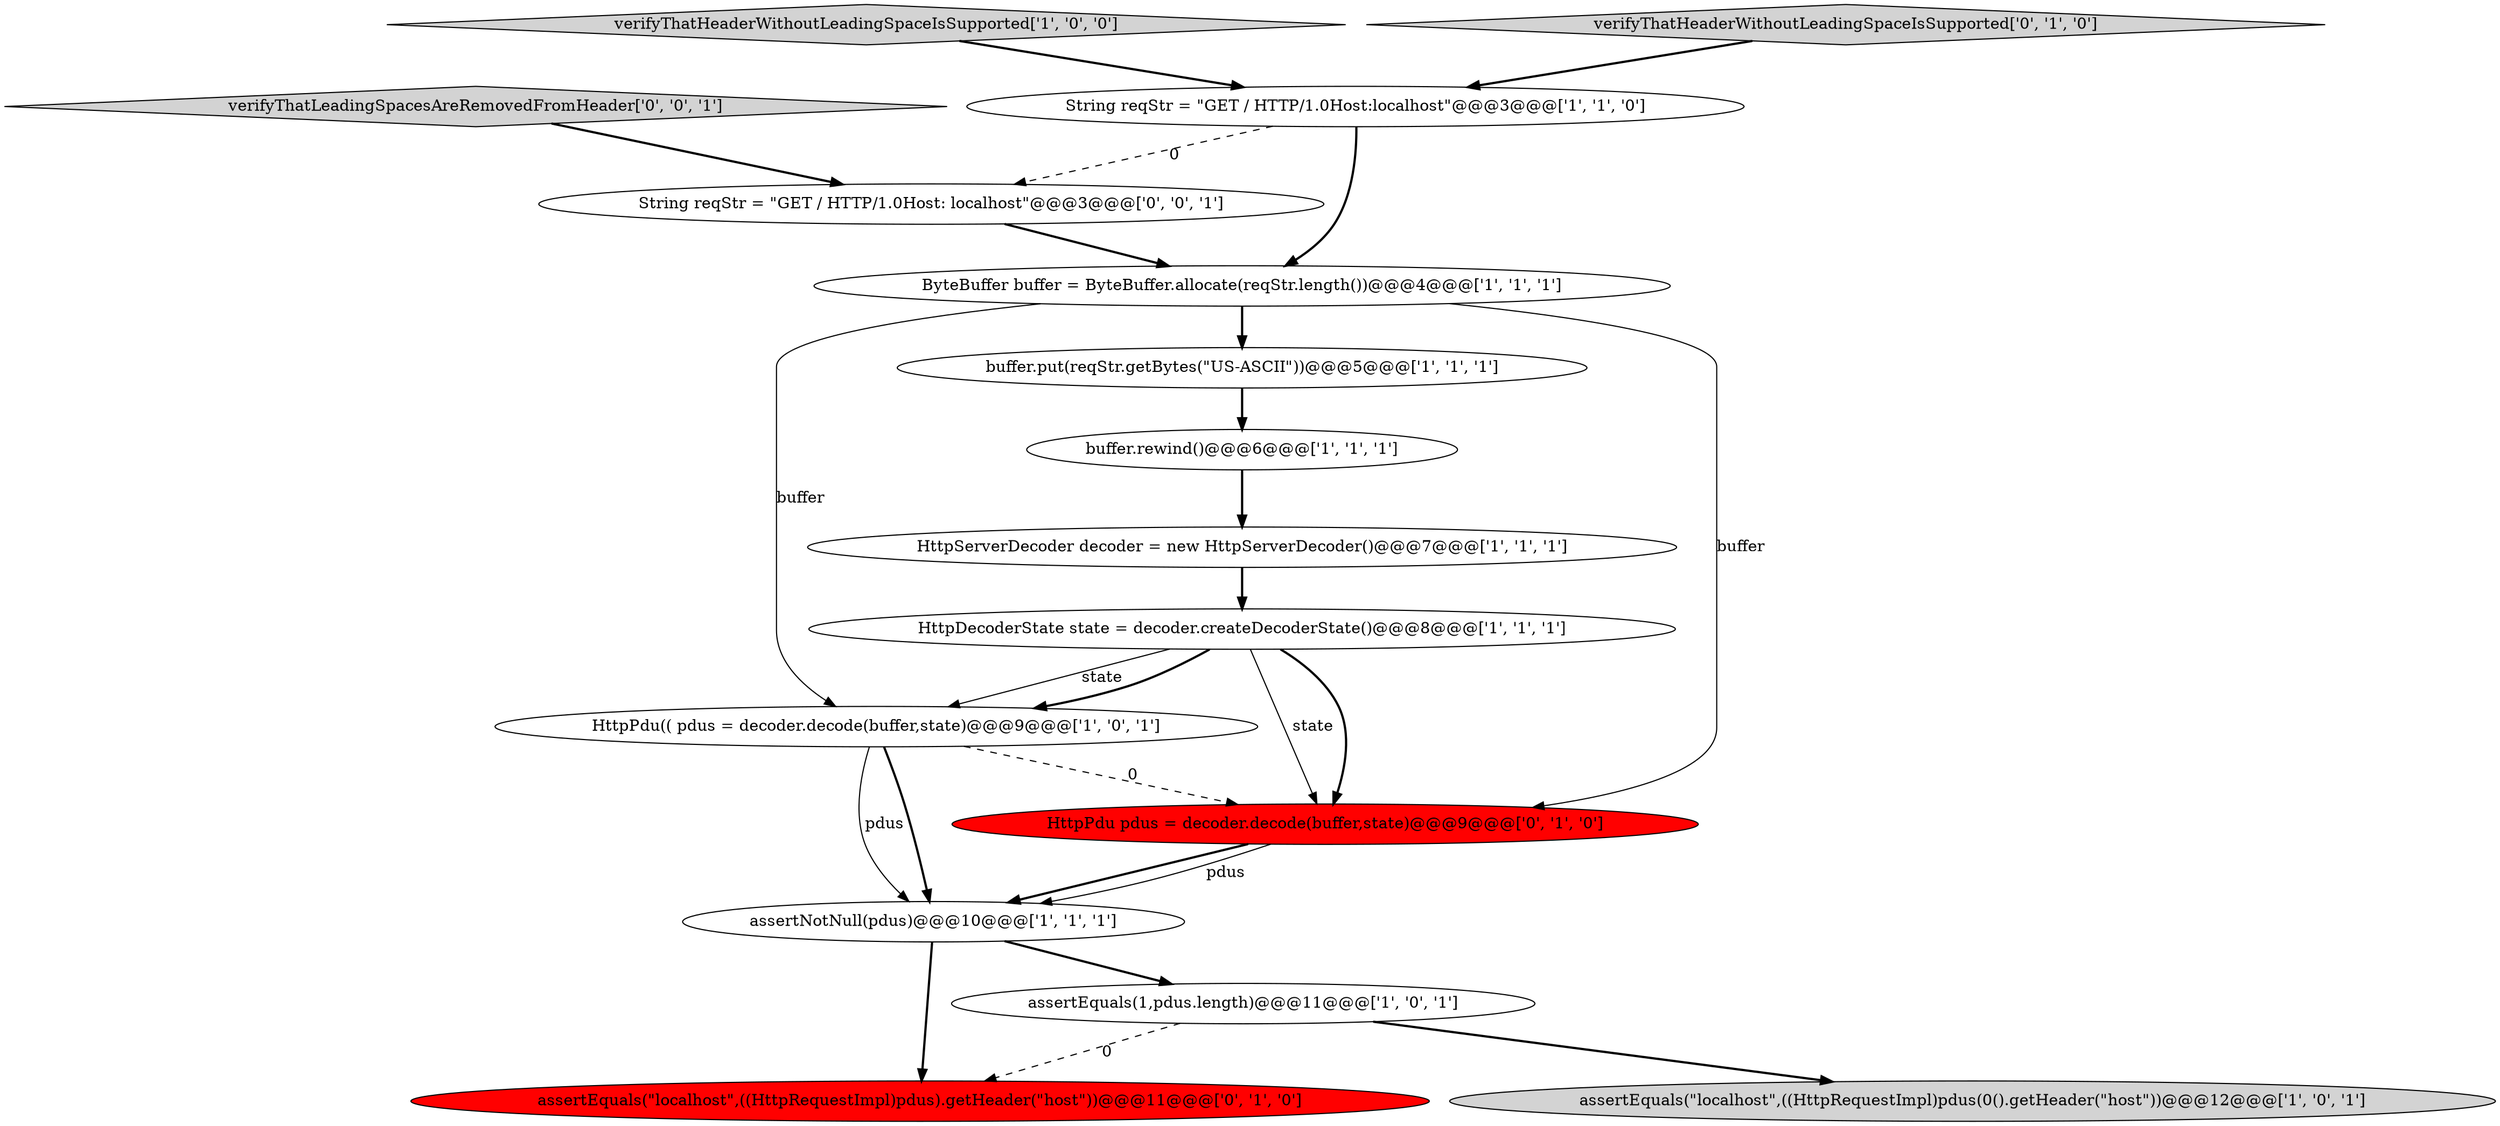digraph {
5 [style = filled, label = "assertNotNull(pdus)@@@10@@@['1', '1', '1']", fillcolor = white, shape = ellipse image = "AAA0AAABBB1BBB"];
0 [style = filled, label = "HttpPdu(( pdus = decoder.decode(buffer,state)@@@9@@@['1', '0', '1']", fillcolor = white, shape = ellipse image = "AAA0AAABBB1BBB"];
13 [style = filled, label = "assertEquals(\"localhost\",((HttpRequestImpl)pdus).getHeader(\"host\"))@@@11@@@['0', '1', '0']", fillcolor = red, shape = ellipse image = "AAA1AAABBB2BBB"];
9 [style = filled, label = "buffer.put(reqStr.getBytes(\"US-ASCII\"))@@@5@@@['1', '1', '1']", fillcolor = white, shape = ellipse image = "AAA0AAABBB1BBB"];
6 [style = filled, label = "assertEquals(\"localhost\",((HttpRequestImpl)pdus(0().getHeader(\"host\"))@@@12@@@['1', '0', '1']", fillcolor = lightgray, shape = ellipse image = "AAA0AAABBB1BBB"];
14 [style = filled, label = "verifyThatLeadingSpacesAreRemovedFromHeader['0', '0', '1']", fillcolor = lightgray, shape = diamond image = "AAA0AAABBB3BBB"];
1 [style = filled, label = "buffer.rewind()@@@6@@@['1', '1', '1']", fillcolor = white, shape = ellipse image = "AAA0AAABBB1BBB"];
11 [style = filled, label = "HttpPdu pdus = decoder.decode(buffer,state)@@@9@@@['0', '1', '0']", fillcolor = red, shape = ellipse image = "AAA1AAABBB2BBB"];
10 [style = filled, label = "verifyThatHeaderWithoutLeadingSpaceIsSupported['1', '0', '0']", fillcolor = lightgray, shape = diamond image = "AAA0AAABBB1BBB"];
7 [style = filled, label = "HttpServerDecoder decoder = new HttpServerDecoder()@@@7@@@['1', '1', '1']", fillcolor = white, shape = ellipse image = "AAA0AAABBB1BBB"];
12 [style = filled, label = "verifyThatHeaderWithoutLeadingSpaceIsSupported['0', '1', '0']", fillcolor = lightgray, shape = diamond image = "AAA0AAABBB2BBB"];
2 [style = filled, label = "String reqStr = \"GET / HTTP/1.0Host:localhost\"@@@3@@@['1', '1', '0']", fillcolor = white, shape = ellipse image = "AAA0AAABBB1BBB"];
3 [style = filled, label = "ByteBuffer buffer = ByteBuffer.allocate(reqStr.length())@@@4@@@['1', '1', '1']", fillcolor = white, shape = ellipse image = "AAA0AAABBB1BBB"];
4 [style = filled, label = "HttpDecoderState state = decoder.createDecoderState()@@@8@@@['1', '1', '1']", fillcolor = white, shape = ellipse image = "AAA0AAABBB1BBB"];
15 [style = filled, label = "String reqStr = \"GET / HTTP/1.0Host: localhost\"@@@3@@@['0', '0', '1']", fillcolor = white, shape = ellipse image = "AAA0AAABBB3BBB"];
8 [style = filled, label = "assertEquals(1,pdus.length)@@@11@@@['1', '0', '1']", fillcolor = white, shape = ellipse image = "AAA0AAABBB1BBB"];
3->0 [style = solid, label="buffer"];
5->8 [style = bold, label=""];
4->0 [style = solid, label="state"];
2->3 [style = bold, label=""];
8->6 [style = bold, label=""];
0->11 [style = dashed, label="0"];
7->4 [style = bold, label=""];
15->3 [style = bold, label=""];
1->7 [style = bold, label=""];
4->0 [style = bold, label=""];
8->13 [style = dashed, label="0"];
2->15 [style = dashed, label="0"];
3->9 [style = bold, label=""];
4->11 [style = solid, label="state"];
11->5 [style = bold, label=""];
12->2 [style = bold, label=""];
3->11 [style = solid, label="buffer"];
0->5 [style = solid, label="pdus"];
5->13 [style = bold, label=""];
11->5 [style = solid, label="pdus"];
10->2 [style = bold, label=""];
14->15 [style = bold, label=""];
9->1 [style = bold, label=""];
4->11 [style = bold, label=""];
0->5 [style = bold, label=""];
}
